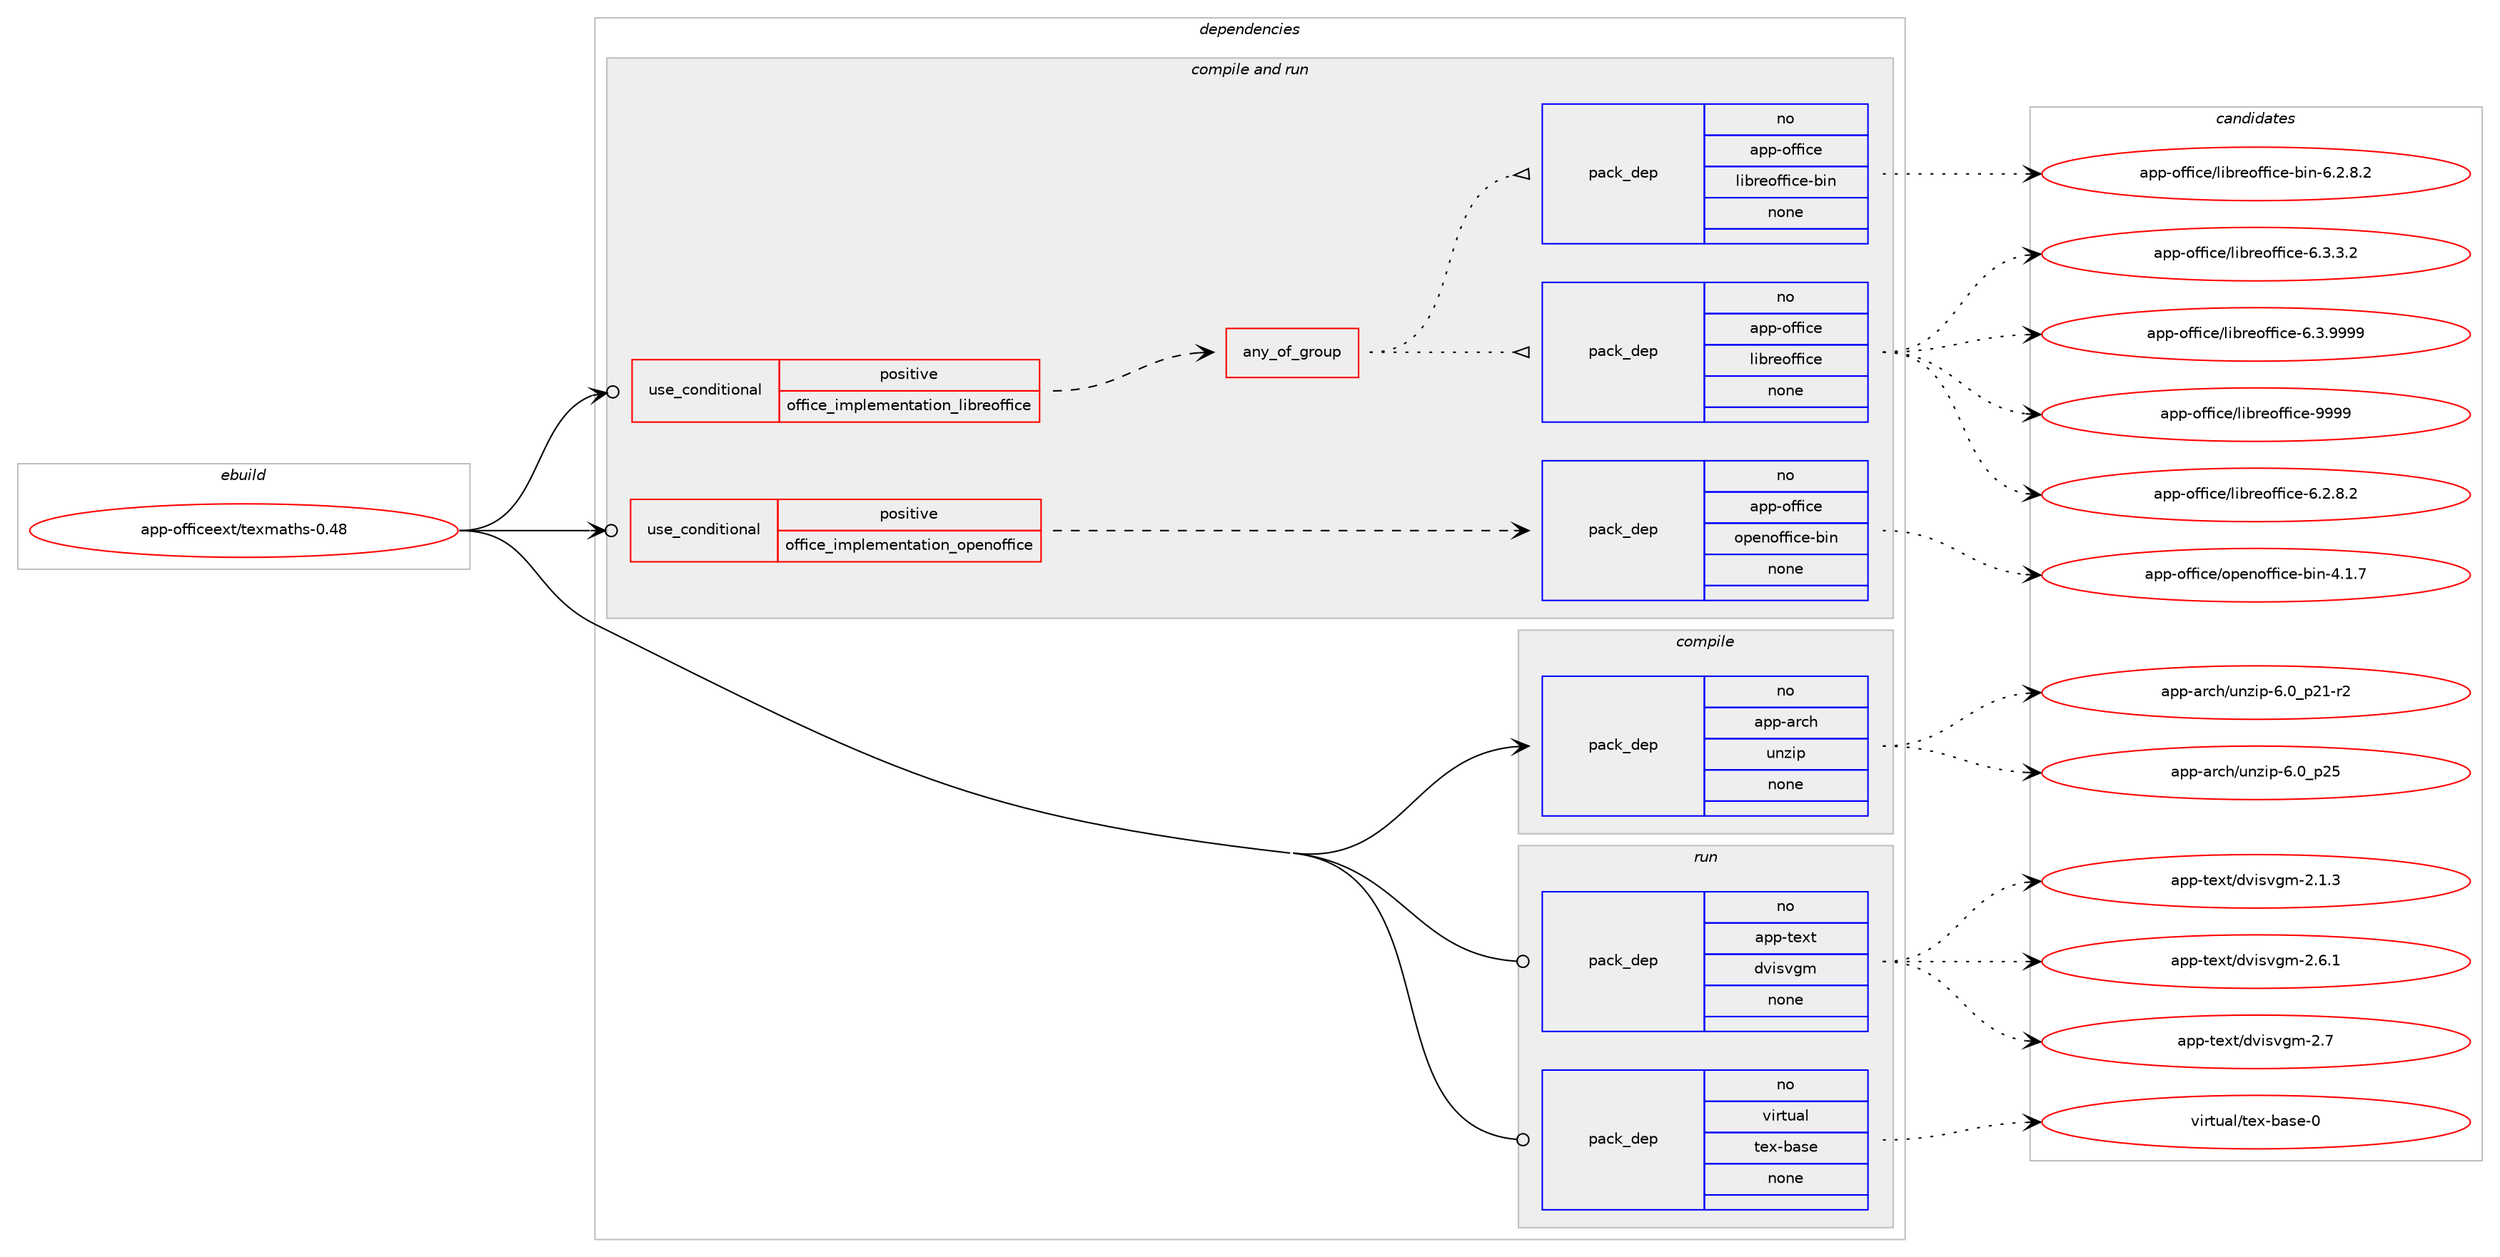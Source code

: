 digraph prolog {

# *************
# Graph options
# *************

newrank=true;
concentrate=true;
compound=true;
graph [rankdir=LR,fontname=Helvetica,fontsize=10,ranksep=1.5];#, ranksep=2.5, nodesep=0.2];
edge  [arrowhead=vee];
node  [fontname=Helvetica,fontsize=10];

# **********
# The ebuild
# **********

subgraph cluster_leftcol {
color=gray;
rank=same;
label=<<i>ebuild</i>>;
id [label="app-officeext/texmaths-0.48", color=red, width=4, href="../app-officeext/texmaths-0.48.svg"];
}

# ****************
# The dependencies
# ****************

subgraph cluster_midcol {
color=gray;
label=<<i>dependencies</i>>;
subgraph cluster_compile {
fillcolor="#eeeeee";
style=filled;
label=<<i>compile</i>>;
subgraph pack375203 {
dependency504620 [label=<<TABLE BORDER="0" CELLBORDER="1" CELLSPACING="0" CELLPADDING="4" WIDTH="220"><TR><TD ROWSPAN="6" CELLPADDING="30">pack_dep</TD></TR><TR><TD WIDTH="110">no</TD></TR><TR><TD>app-arch</TD></TR><TR><TD>unzip</TD></TR><TR><TD>none</TD></TR><TR><TD></TD></TR></TABLE>>, shape=none, color=blue];
}
id:e -> dependency504620:w [weight=20,style="solid",arrowhead="vee"];
}
subgraph cluster_compileandrun {
fillcolor="#eeeeee";
style=filled;
label=<<i>compile and run</i>>;
subgraph cond120297 {
dependency504621 [label=<<TABLE BORDER="0" CELLBORDER="1" CELLSPACING="0" CELLPADDING="4"><TR><TD ROWSPAN="3" CELLPADDING="10">use_conditional</TD></TR><TR><TD>positive</TD></TR><TR><TD>office_implementation_libreoffice</TD></TR></TABLE>>, shape=none, color=red];
subgraph any8804 {
dependency504622 [label=<<TABLE BORDER="0" CELLBORDER="1" CELLSPACING="0" CELLPADDING="4"><TR><TD CELLPADDING="10">any_of_group</TD></TR></TABLE>>, shape=none, color=red];subgraph pack375204 {
dependency504623 [label=<<TABLE BORDER="0" CELLBORDER="1" CELLSPACING="0" CELLPADDING="4" WIDTH="220"><TR><TD ROWSPAN="6" CELLPADDING="30">pack_dep</TD></TR><TR><TD WIDTH="110">no</TD></TR><TR><TD>app-office</TD></TR><TR><TD>libreoffice</TD></TR><TR><TD>none</TD></TR><TR><TD></TD></TR></TABLE>>, shape=none, color=blue];
}
dependency504622:e -> dependency504623:w [weight=20,style="dotted",arrowhead="oinv"];
subgraph pack375205 {
dependency504624 [label=<<TABLE BORDER="0" CELLBORDER="1" CELLSPACING="0" CELLPADDING="4" WIDTH="220"><TR><TD ROWSPAN="6" CELLPADDING="30">pack_dep</TD></TR><TR><TD WIDTH="110">no</TD></TR><TR><TD>app-office</TD></TR><TR><TD>libreoffice-bin</TD></TR><TR><TD>none</TD></TR><TR><TD></TD></TR></TABLE>>, shape=none, color=blue];
}
dependency504622:e -> dependency504624:w [weight=20,style="dotted",arrowhead="oinv"];
}
dependency504621:e -> dependency504622:w [weight=20,style="dashed",arrowhead="vee"];
}
id:e -> dependency504621:w [weight=20,style="solid",arrowhead="odotvee"];
subgraph cond120298 {
dependency504625 [label=<<TABLE BORDER="0" CELLBORDER="1" CELLSPACING="0" CELLPADDING="4"><TR><TD ROWSPAN="3" CELLPADDING="10">use_conditional</TD></TR><TR><TD>positive</TD></TR><TR><TD>office_implementation_openoffice</TD></TR></TABLE>>, shape=none, color=red];
subgraph pack375206 {
dependency504626 [label=<<TABLE BORDER="0" CELLBORDER="1" CELLSPACING="0" CELLPADDING="4" WIDTH="220"><TR><TD ROWSPAN="6" CELLPADDING="30">pack_dep</TD></TR><TR><TD WIDTH="110">no</TD></TR><TR><TD>app-office</TD></TR><TR><TD>openoffice-bin</TD></TR><TR><TD>none</TD></TR><TR><TD></TD></TR></TABLE>>, shape=none, color=blue];
}
dependency504625:e -> dependency504626:w [weight=20,style="dashed",arrowhead="vee"];
}
id:e -> dependency504625:w [weight=20,style="solid",arrowhead="odotvee"];
}
subgraph cluster_run {
fillcolor="#eeeeee";
style=filled;
label=<<i>run</i>>;
subgraph pack375207 {
dependency504627 [label=<<TABLE BORDER="0" CELLBORDER="1" CELLSPACING="0" CELLPADDING="4" WIDTH="220"><TR><TD ROWSPAN="6" CELLPADDING="30">pack_dep</TD></TR><TR><TD WIDTH="110">no</TD></TR><TR><TD>app-text</TD></TR><TR><TD>dvisvgm</TD></TR><TR><TD>none</TD></TR><TR><TD></TD></TR></TABLE>>, shape=none, color=blue];
}
id:e -> dependency504627:w [weight=20,style="solid",arrowhead="odot"];
subgraph pack375208 {
dependency504628 [label=<<TABLE BORDER="0" CELLBORDER="1" CELLSPACING="0" CELLPADDING="4" WIDTH="220"><TR><TD ROWSPAN="6" CELLPADDING="30">pack_dep</TD></TR><TR><TD WIDTH="110">no</TD></TR><TR><TD>virtual</TD></TR><TR><TD>tex-base</TD></TR><TR><TD>none</TD></TR><TR><TD></TD></TR></TABLE>>, shape=none, color=blue];
}
id:e -> dependency504628:w [weight=20,style="solid",arrowhead="odot"];
}
}

# **************
# The candidates
# **************

subgraph cluster_choices {
rank=same;
color=gray;
label=<<i>candidates</i>>;

subgraph choice375203 {
color=black;
nodesep=1;
choice9711211245971149910447117110122105112455446489511250494511450 [label="app-arch/unzip-6.0_p21-r2", color=red, width=4,href="../app-arch/unzip-6.0_p21-r2.svg"];
choice971121124597114991044711711012210511245544648951125053 [label="app-arch/unzip-6.0_p25", color=red, width=4,href="../app-arch/unzip-6.0_p25.svg"];
dependency504620:e -> choice9711211245971149910447117110122105112455446489511250494511450:w [style=dotted,weight="100"];
dependency504620:e -> choice971121124597114991044711711012210511245544648951125053:w [style=dotted,weight="100"];
}
subgraph choice375204 {
color=black;
nodesep=1;
choice9711211245111102102105991014710810598114101111102102105991014554465046564650 [label="app-office/libreoffice-6.2.8.2", color=red, width=4,href="../app-office/libreoffice-6.2.8.2.svg"];
choice9711211245111102102105991014710810598114101111102102105991014554465146514650 [label="app-office/libreoffice-6.3.3.2", color=red, width=4,href="../app-office/libreoffice-6.3.3.2.svg"];
choice971121124511110210210599101471081059811410111110210210599101455446514657575757 [label="app-office/libreoffice-6.3.9999", color=red, width=4,href="../app-office/libreoffice-6.3.9999.svg"];
choice9711211245111102102105991014710810598114101111102102105991014557575757 [label="app-office/libreoffice-9999", color=red, width=4,href="../app-office/libreoffice-9999.svg"];
dependency504623:e -> choice9711211245111102102105991014710810598114101111102102105991014554465046564650:w [style=dotted,weight="100"];
dependency504623:e -> choice9711211245111102102105991014710810598114101111102102105991014554465146514650:w [style=dotted,weight="100"];
dependency504623:e -> choice971121124511110210210599101471081059811410111110210210599101455446514657575757:w [style=dotted,weight="100"];
dependency504623:e -> choice9711211245111102102105991014710810598114101111102102105991014557575757:w [style=dotted,weight="100"];
}
subgraph choice375205 {
color=black;
nodesep=1;
choice97112112451111021021059910147108105981141011111021021059910145981051104554465046564650 [label="app-office/libreoffice-bin-6.2.8.2", color=red, width=4,href="../app-office/libreoffice-bin-6.2.8.2.svg"];
dependency504624:e -> choice97112112451111021021059910147108105981141011111021021059910145981051104554465046564650:w [style=dotted,weight="100"];
}
subgraph choice375206 {
color=black;
nodesep=1;
choice97112112451111021021059910147111112101110111102102105991014598105110455246494655 [label="app-office/openoffice-bin-4.1.7", color=red, width=4,href="../app-office/openoffice-bin-4.1.7.svg"];
dependency504626:e -> choice97112112451111021021059910147111112101110111102102105991014598105110455246494655:w [style=dotted,weight="100"];
}
subgraph choice375207 {
color=black;
nodesep=1;
choice971121124511610112011647100118105115118103109455046494651 [label="app-text/dvisvgm-2.1.3", color=red, width=4,href="../app-text/dvisvgm-2.1.3.svg"];
choice971121124511610112011647100118105115118103109455046544649 [label="app-text/dvisvgm-2.6.1", color=red, width=4,href="../app-text/dvisvgm-2.6.1.svg"];
choice97112112451161011201164710011810511511810310945504655 [label="app-text/dvisvgm-2.7", color=red, width=4,href="../app-text/dvisvgm-2.7.svg"];
dependency504627:e -> choice971121124511610112011647100118105115118103109455046494651:w [style=dotted,weight="100"];
dependency504627:e -> choice971121124511610112011647100118105115118103109455046544649:w [style=dotted,weight="100"];
dependency504627:e -> choice97112112451161011201164710011810511511810310945504655:w [style=dotted,weight="100"];
}
subgraph choice375208 {
color=black;
nodesep=1;
choice11810511411611797108471161011204598971151014548 [label="virtual/tex-base-0", color=red, width=4,href="../virtual/tex-base-0.svg"];
dependency504628:e -> choice11810511411611797108471161011204598971151014548:w [style=dotted,weight="100"];
}
}

}
